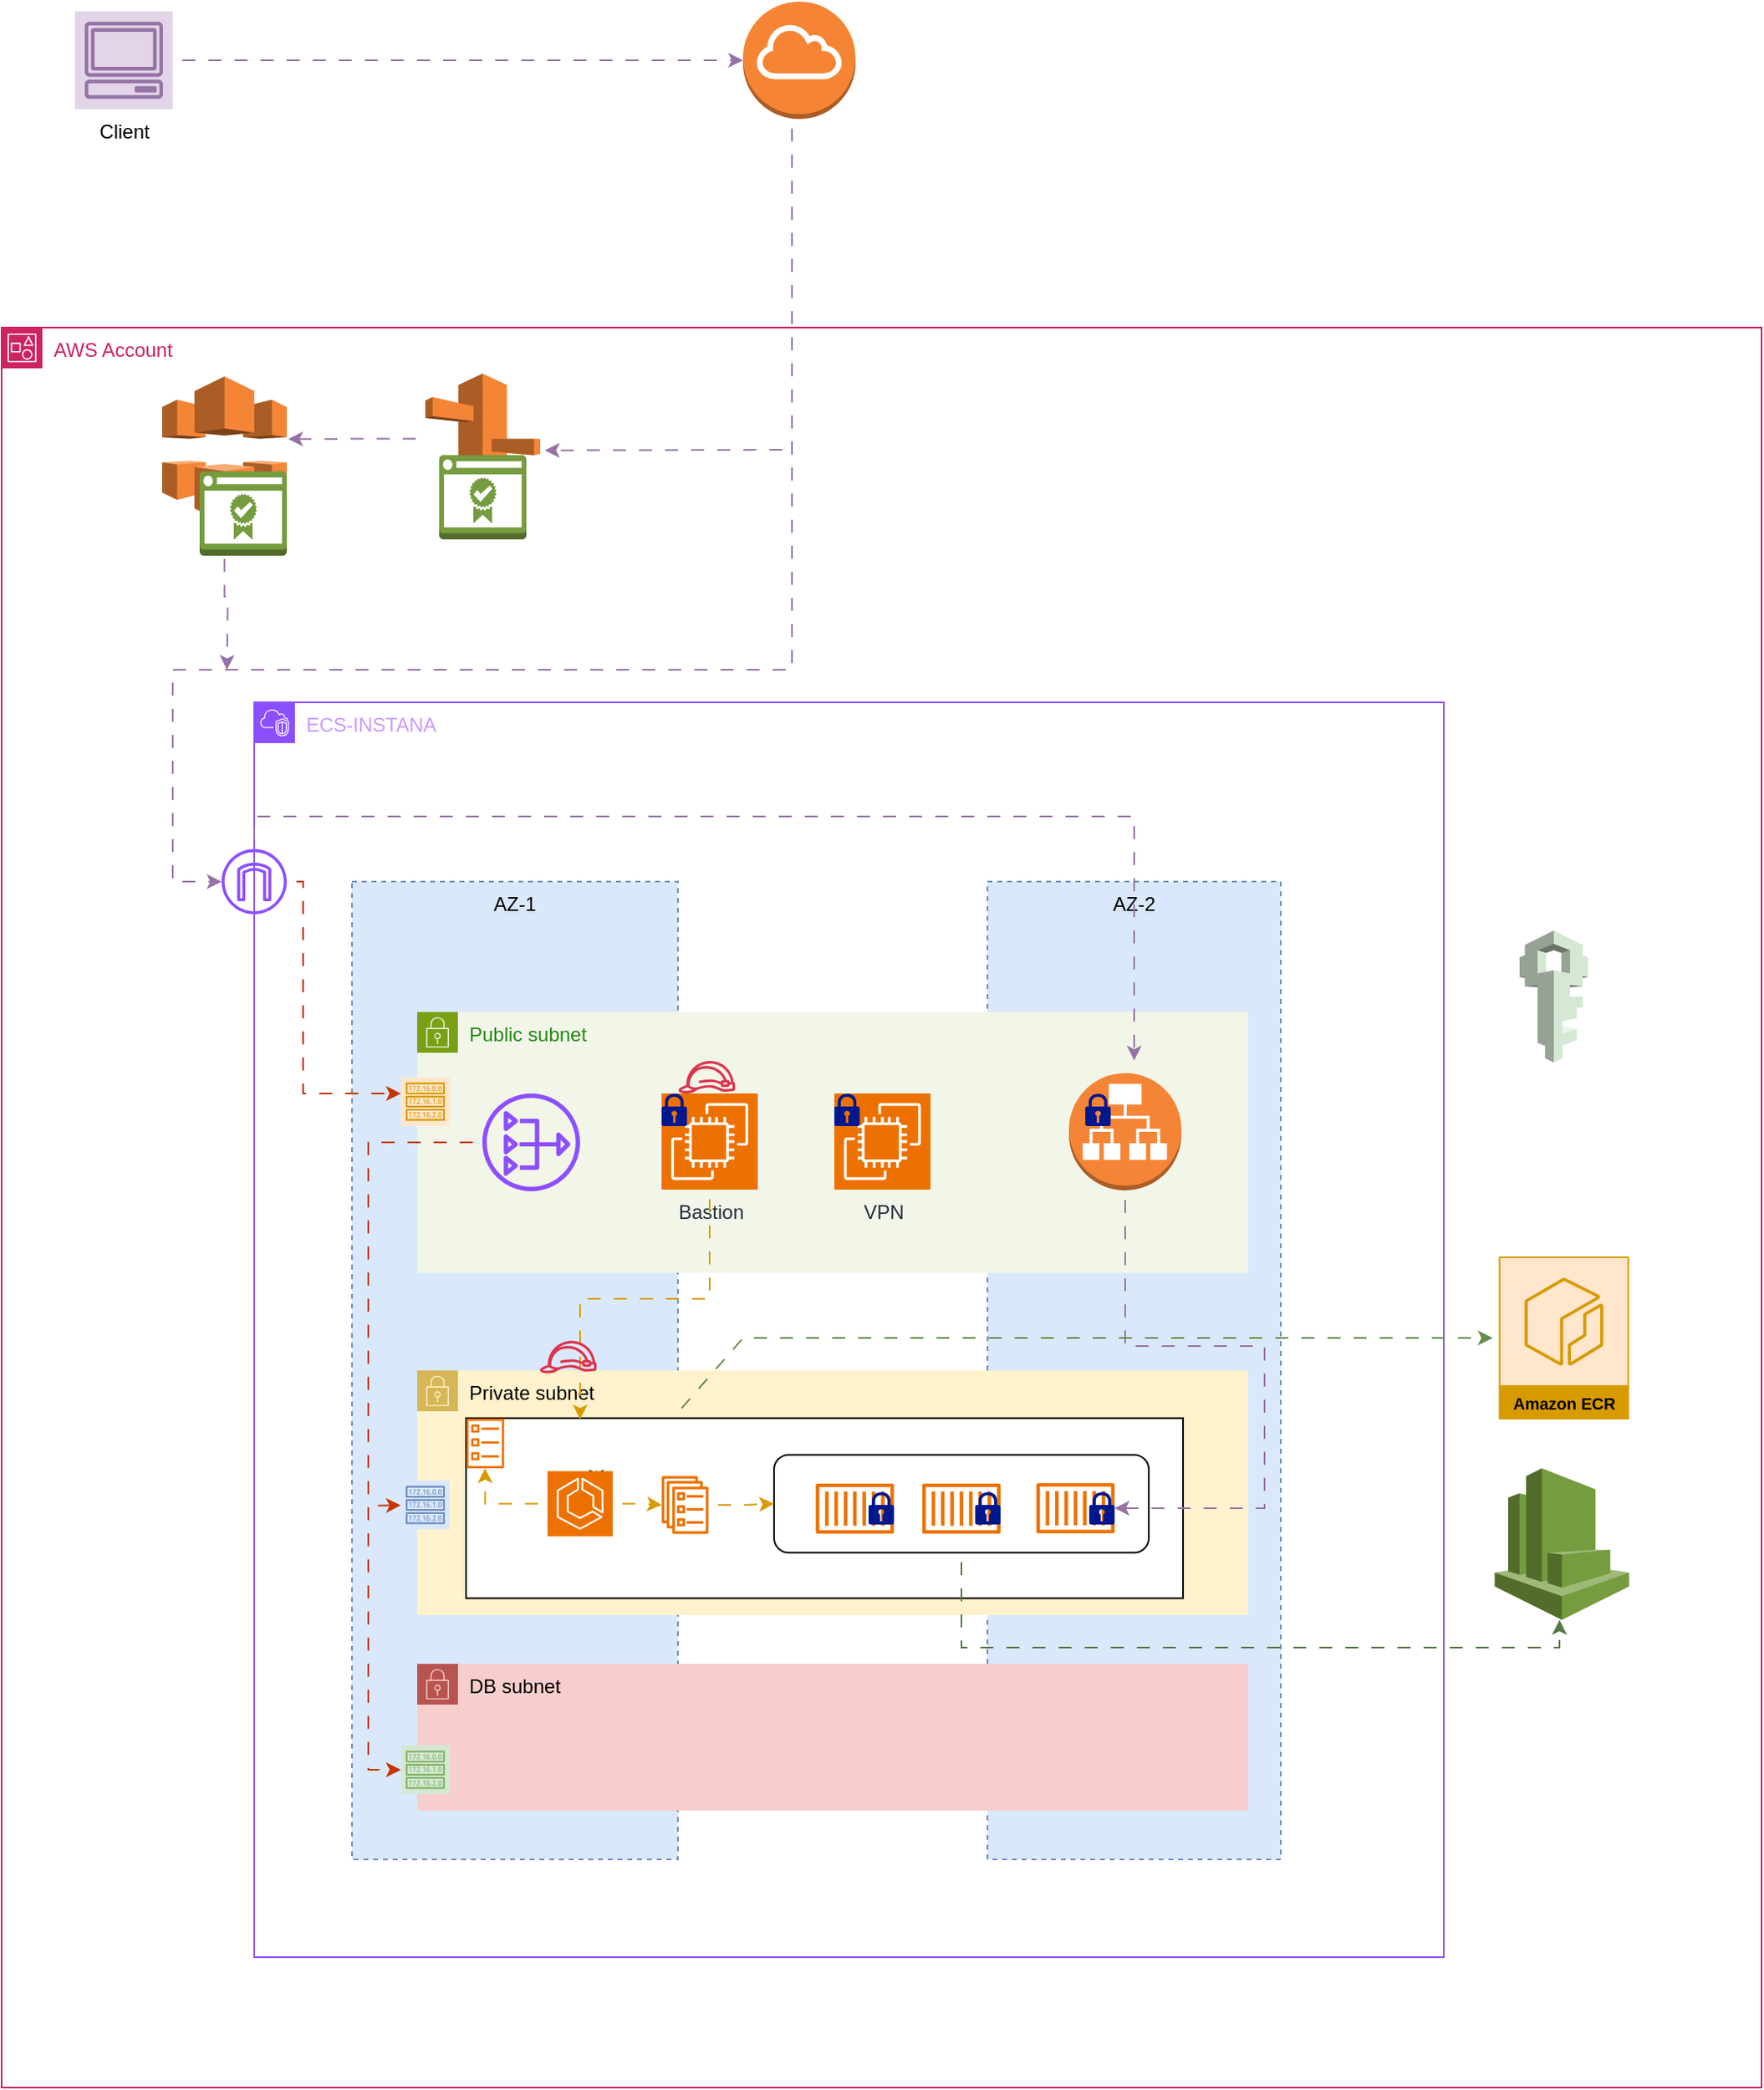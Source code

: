 <mxfile version="24.8.4">
  <diagram name="Page-1" id="fACdMcYVXWNAEVKJV7im">
    <mxGraphModel dx="1858" dy="1726" grid="1" gridSize="10" guides="1" tooltips="1" connect="1" arrows="1" fold="1" page="1" pageScale="1" pageWidth="850" pageHeight="1100" math="0" shadow="0">
      <root>
        <mxCell id="0" />
        <mxCell id="1" parent="0" />
        <mxCell id="ti-f4M6J5UE3nzPMXCEx-1" value="&lt;font color=&quot;#cc99ff&quot;&gt;ECS-INSTANA&lt;/font&gt;" style="points=[[0,0],[0.25,0],[0.5,0],[0.75,0],[1,0],[1,0.25],[1,0.5],[1,0.75],[1,1],[0.75,1],[0.5,1],[0.25,1],[0,1],[0,0.75],[0,0.5],[0,0.25]];outlineConnect=0;gradientColor=none;html=1;whiteSpace=wrap;fontSize=12;fontStyle=0;container=1;pointerEvents=0;collapsible=0;recursiveResize=0;shape=mxgraph.aws4.group;grIcon=mxgraph.aws4.group_vpc2;strokeColor=#8C4FFF;fillColor=none;verticalAlign=top;align=left;spacingLeft=30;fontColor=#AAB7B8;dashed=0;" parent="1" vertex="1">
          <mxGeometry x="40" y="310" width="730" height="770" as="geometry" />
        </mxCell>
        <mxCell id="ti-f4M6J5UE3nzPMXCEx-2" value="AZ-1" style="fillColor=#dae8fc;strokeColor=#6c8ebf;dashed=1;verticalAlign=top;fontStyle=0;whiteSpace=wrap;html=1;" parent="ti-f4M6J5UE3nzPMXCEx-1" vertex="1">
          <mxGeometry x="60" y="110" width="200" height="600" as="geometry" />
        </mxCell>
        <mxCell id="ti-f4M6J5UE3nzPMXCEx-3" value="AZ-2" style="fillColor=#dae8fc;strokeColor=#6c8ebf;dashed=1;verticalAlign=top;fontStyle=0;whiteSpace=wrap;html=1;" parent="ti-f4M6J5UE3nzPMXCEx-1" vertex="1">
          <mxGeometry x="450" y="110" width="180" height="600" as="geometry" />
        </mxCell>
        <mxCell id="ti-f4M6J5UE3nzPMXCEx-4" value="Public subnet" style="points=[[0,0],[0.25,0],[0.5,0],[0.75,0],[1,0],[1,0.25],[1,0.5],[1,0.75],[1,1],[0.75,1],[0.5,1],[0.25,1],[0,1],[0,0.75],[0,0.5],[0,0.25]];outlineConnect=0;gradientColor=none;html=1;whiteSpace=wrap;fontSize=12;fontStyle=0;container=1;pointerEvents=0;collapsible=0;recursiveResize=0;shape=mxgraph.aws4.group;grIcon=mxgraph.aws4.group_security_group;grStroke=0;strokeColor=#7AA116;fillColor=#F2F6E8;verticalAlign=top;align=left;spacingLeft=30;fontColor=#248814;dashed=0;" parent="ti-f4M6J5UE3nzPMXCEx-1" vertex="1">
          <mxGeometry x="100" y="190" width="510" height="160" as="geometry" />
        </mxCell>
        <mxCell id="ti-f4M6J5UE3nzPMXCEx-5" value="VPN" style="sketch=0;points=[[0,0,0],[0.25,0,0],[0.5,0,0],[0.75,0,0],[1,0,0],[0,1,0],[0.25,1,0],[0.5,1,0],[0.75,1,0],[1,1,0],[0,0.25,0],[0,0.5,0],[0,0.75,0],[1,0.25,0],[1,0.5,0],[1,0.75,0]];outlineConnect=0;fontColor=#232F3E;fillColor=#ED7100;strokeColor=#ffffff;dashed=0;verticalLabelPosition=bottom;verticalAlign=top;align=center;html=1;fontSize=12;fontStyle=0;aspect=fixed;shape=mxgraph.aws4.resourceIcon;resIcon=mxgraph.aws4.ec2;" parent="ti-f4M6J5UE3nzPMXCEx-4" vertex="1">
          <mxGeometry x="256" y="50" width="59" height="59" as="geometry" />
        </mxCell>
        <mxCell id="ti-f4M6J5UE3nzPMXCEx-6" value="" style="sketch=0;aspect=fixed;pointerEvents=1;shadow=0;dashed=0;html=1;strokeColor=none;labelPosition=center;verticalLabelPosition=bottom;verticalAlign=top;align=center;fillColor=#00188D;shape=mxgraph.mscae.enterprise.lock" parent="ti-f4M6J5UE3nzPMXCEx-4" vertex="1">
          <mxGeometry x="256" y="50" width="15.6" height="20" as="geometry" />
        </mxCell>
        <mxCell id="ti-f4M6J5UE3nzPMXCEx-7" value="Bastion" style="sketch=0;points=[[0,0,0],[0.25,0,0],[0.5,0,0],[0.75,0,0],[1,0,0],[0,1,0],[0.25,1,0],[0.5,1,0],[0.75,1,0],[1,1,0],[0,0.25,0],[0,0.5,0],[0,0.75,0],[1,0.25,0],[1,0.5,0],[1,0.75,0]];outlineConnect=0;fontColor=#232F3E;fillColor=#ED7100;strokeColor=#ffffff;dashed=0;verticalLabelPosition=bottom;verticalAlign=top;align=center;html=1;fontSize=12;fontStyle=0;aspect=fixed;shape=mxgraph.aws4.resourceIcon;resIcon=mxgraph.aws4.ec2;" parent="ti-f4M6J5UE3nzPMXCEx-4" vertex="1">
          <mxGeometry x="150" y="50" width="59" height="59" as="geometry" />
        </mxCell>
        <mxCell id="ti-f4M6J5UE3nzPMXCEx-8" value="" style="sketch=0;outlineConnect=0;fontColor=#232F3E;gradientColor=none;fillColor=#DD344C;strokeColor=none;dashed=0;verticalLabelPosition=bottom;verticalAlign=top;align=center;html=1;fontSize=12;fontStyle=0;aspect=fixed;pointerEvents=1;shape=mxgraph.aws4.role;" parent="ti-f4M6J5UE3nzPMXCEx-4" vertex="1">
          <mxGeometry x="160" y="30" width="35.46" height="20" as="geometry" />
        </mxCell>
        <mxCell id="ti-f4M6J5UE3nzPMXCEx-9" value="" style="sketch=0;aspect=fixed;pointerEvents=1;shadow=0;dashed=0;html=1;strokeColor=none;labelPosition=center;verticalLabelPosition=bottom;verticalAlign=top;align=center;fillColor=#00188D;shape=mxgraph.mscae.enterprise.lock" parent="ti-f4M6J5UE3nzPMXCEx-4" vertex="1">
          <mxGeometry x="150" y="50" width="15.6" height="20" as="geometry" />
        </mxCell>
        <mxCell id="ti-f4M6J5UE3nzPMXCEx-10" value="" style="sketch=0;outlineConnect=0;fontColor=#232F3E;gradientColor=none;fillColor=#8C4FFF;strokeColor=none;dashed=0;verticalLabelPosition=bottom;verticalAlign=top;align=center;html=1;fontSize=12;fontStyle=0;aspect=fixed;pointerEvents=1;shape=mxgraph.aws4.nat_gateway;" parent="ti-f4M6J5UE3nzPMXCEx-4" vertex="1">
          <mxGeometry x="40" y="50" width="60" height="60" as="geometry" />
        </mxCell>
        <mxCell id="ti-f4M6J5UE3nzPMXCEx-11" value="Private subnet" style="points=[[0,0],[0.25,0],[0.5,0],[0.75,0],[1,0],[1,0.25],[1,0.5],[1,0.75],[1,1],[0.75,1],[0.5,1],[0.25,1],[0,1],[0,0.75],[0,0.5],[0,0.25]];outlineConnect=0;html=1;whiteSpace=wrap;fontSize=12;fontStyle=0;container=1;pointerEvents=0;collapsible=0;recursiveResize=0;shape=mxgraph.aws4.group;grIcon=mxgraph.aws4.group_security_group;grStroke=0;strokeColor=#d6b656;fillColor=#fff2cc;verticalAlign=top;align=left;spacingLeft=30;dashed=0;" parent="ti-f4M6J5UE3nzPMXCEx-1" vertex="1">
          <mxGeometry x="100" y="410" width="510" height="150" as="geometry" />
        </mxCell>
        <mxCell id="ti-f4M6J5UE3nzPMXCEx-12" value="&#xa;&lt;span style=&quot;color: rgb(0, 0, 0); font-family: Helvetica; font-size: 12px; font-style: normal; font-variant-ligatures: normal; font-variant-caps: normal; font-weight: 400; letter-spacing: normal; orphans: 2; text-align: center; text-indent: 0px; text-transform: none; widows: 2; word-spacing: 0px; -webkit-text-stroke-width: 0px; white-space: nowrap; background-color: rgb(251, 251, 251); text-decoration-thickness: initial; text-decoration-style: initial; text-decoration-color: initial; display: inline !important; float: none;&quot;&gt;instana-ns&lt;/span&gt;&#xa;&#xa;" style="rounded=0;whiteSpace=wrap;html=1;" parent="ti-f4M6J5UE3nzPMXCEx-11" vertex="1">
          <mxGeometry x="30" y="29.25" width="440" height="110.5" as="geometry" />
        </mxCell>
        <mxCell id="ti-f4M6J5UE3nzPMXCEx-13" value="" style="rounded=1;whiteSpace=wrap;html=1;" parent="ti-f4M6J5UE3nzPMXCEx-11" vertex="1">
          <mxGeometry x="219" y="51.75" width="230" height="60" as="geometry" />
        </mxCell>
        <mxCell id="ti-f4M6J5UE3nzPMXCEx-14" value="" style="sketch=0;outlineConnect=0;fontColor=#232F3E;gradientColor=none;fillColor=#ED7100;strokeColor=none;dashed=0;verticalLabelPosition=bottom;verticalAlign=top;align=center;html=1;fontSize=12;fontStyle=0;aspect=fixed;pointerEvents=1;shape=mxgraph.aws4.container_1;" parent="ti-f4M6J5UE3nzPMXCEx-11" vertex="1">
          <mxGeometry x="244.6" y="69.25" width="48" height="31" as="geometry" />
        </mxCell>
        <mxCell id="ti-f4M6J5UE3nzPMXCEx-15" value="" style="sketch=0;outlineConnect=0;fontColor=#232F3E;gradientColor=none;fillColor=#ED7100;strokeColor=none;dashed=0;verticalLabelPosition=bottom;verticalAlign=top;align=center;html=1;fontSize=12;fontStyle=0;aspect=fixed;pointerEvents=1;shape=mxgraph.aws4.container_1;" parent="ti-f4M6J5UE3nzPMXCEx-11" vertex="1">
          <mxGeometry x="310" y="69.25" width="48" height="31" as="geometry" />
        </mxCell>
        <mxCell id="ti-f4M6J5UE3nzPMXCEx-16" value="" style="sketch=0;outlineConnect=0;fontColor=#232F3E;gradientColor=none;fillColor=#ED7100;strokeColor=none;dashed=0;verticalLabelPosition=bottom;verticalAlign=top;align=center;html=1;fontSize=12;fontStyle=0;aspect=fixed;pointerEvents=1;shape=mxgraph.aws4.container_1;" parent="ti-f4M6J5UE3nzPMXCEx-11" vertex="1">
          <mxGeometry x="380" y="69" width="48" height="31" as="geometry" />
        </mxCell>
        <mxCell id="ti-f4M6J5UE3nzPMXCEx-17" value="" style="sketch=0;aspect=fixed;pointerEvents=1;shadow=0;dashed=0;html=1;strokeColor=none;labelPosition=center;verticalLabelPosition=bottom;verticalAlign=top;align=center;fillColor=#00188D;shape=mxgraph.mscae.enterprise.lock" parent="ti-f4M6J5UE3nzPMXCEx-11" vertex="1">
          <mxGeometry x="277" y="74.5" width="15.6" height="20" as="geometry" />
        </mxCell>
        <mxCell id="ti-f4M6J5UE3nzPMXCEx-18" value="" style="sketch=0;aspect=fixed;pointerEvents=1;shadow=0;dashed=0;html=1;strokeColor=none;labelPosition=center;verticalLabelPosition=bottom;verticalAlign=top;align=center;fillColor=#00188D;shape=mxgraph.mscae.enterprise.lock" parent="ti-f4M6J5UE3nzPMXCEx-11" vertex="1">
          <mxGeometry x="342.4" y="74.5" width="15.6" height="20" as="geometry" />
        </mxCell>
        <mxCell id="ti-f4M6J5UE3nzPMXCEx-19" value="" style="sketch=0;aspect=fixed;pointerEvents=1;shadow=0;dashed=0;html=1;strokeColor=none;labelPosition=center;verticalLabelPosition=bottom;verticalAlign=top;align=center;fillColor=#00188D;shape=mxgraph.mscae.enterprise.lock" parent="ti-f4M6J5UE3nzPMXCEx-11" vertex="1">
          <mxGeometry x="412.4" y="74.5" width="15.6" height="20" as="geometry" />
        </mxCell>
        <mxCell id="ti-f4M6J5UE3nzPMXCEx-20" value="" style="edgeStyle=orthogonalEdgeStyle;rounded=0;orthogonalLoop=1;jettySize=auto;html=1;flowAnimation=1;fillColor=#ffe6cc;strokeColor=#d79b00;" parent="ti-f4M6J5UE3nzPMXCEx-11" source="ti-f4M6J5UE3nzPMXCEx-23" target="ti-f4M6J5UE3nzPMXCEx-24" edge="1">
          <mxGeometry relative="1" as="geometry" />
        </mxCell>
        <mxCell id="ti-f4M6J5UE3nzPMXCEx-21" value="" style="edgeStyle=orthogonalEdgeStyle;rounded=0;orthogonalLoop=1;jettySize=auto;html=1;flowAnimation=1;fillColor=#ffe6cc;strokeColor=#d79b00;" parent="ti-f4M6J5UE3nzPMXCEx-11" source="ti-f4M6J5UE3nzPMXCEx-23" target="ti-f4M6J5UE3nzPMXCEx-26" edge="1">
          <mxGeometry relative="1" as="geometry" />
        </mxCell>
        <mxCell id="ti-f4M6J5UE3nzPMXCEx-22" style="edgeStyle=orthogonalEdgeStyle;rounded=0;orthogonalLoop=1;jettySize=auto;html=1;exitX=0.75;exitY=0;exitDx=0;exitDy=0;exitPerimeter=0;" parent="ti-f4M6J5UE3nzPMXCEx-11" source="ti-f4M6J5UE3nzPMXCEx-23" edge="1">
          <mxGeometry relative="1" as="geometry">
            <mxPoint x="110" y="70" as="targetPoint" />
          </mxGeometry>
        </mxCell>
        <mxCell id="ti-f4M6J5UE3nzPMXCEx-23" value="" style="sketch=0;points=[[0,0,0],[0.25,0,0],[0.5,0,0],[0.75,0,0],[1,0,0],[0,1,0],[0.25,1,0],[0.5,1,0],[0.75,1,0],[1,1,0],[0,0.25,0],[0,0.5,0],[0,0.75,0],[1,0.25,0],[1,0.5,0],[1,0.75,0]];outlineConnect=0;fontColor=#232F3E;fillColor=#ED7100;strokeColor=#ffffff;dashed=0;verticalLabelPosition=bottom;verticalAlign=top;align=center;html=1;fontSize=12;fontStyle=0;aspect=fixed;shape=mxgraph.aws4.resourceIcon;resIcon=mxgraph.aws4.ecs;" parent="ti-f4M6J5UE3nzPMXCEx-11" vertex="1">
          <mxGeometry x="80" y="61.75" width="40" height="40" as="geometry" />
        </mxCell>
        <mxCell id="ti-f4M6J5UE3nzPMXCEx-24" value="" style="sketch=0;outlineConnect=0;fontColor=#232F3E;gradientColor=none;fillColor=#ED7100;strokeColor=none;dashed=0;verticalLabelPosition=bottom;verticalAlign=top;align=center;html=1;fontSize=12;fontStyle=0;aspect=fixed;pointerEvents=1;shape=mxgraph.aws4.ecs_task;" parent="ti-f4M6J5UE3nzPMXCEx-11" vertex="1">
          <mxGeometry x="30" y="29.5" width="23.51" height="30.5" as="geometry" />
        </mxCell>
        <mxCell id="ti-f4M6J5UE3nzPMXCEx-25" value="" style="edgeStyle=orthogonalEdgeStyle;rounded=0;orthogonalLoop=1;jettySize=auto;html=1;entryX=0;entryY=0.5;entryDx=0;entryDy=0;flowAnimation=1;fillColor=#ffe6cc;strokeColor=#d79b00;" parent="ti-f4M6J5UE3nzPMXCEx-11" source="ti-f4M6J5UE3nzPMXCEx-26" target="ti-f4M6J5UE3nzPMXCEx-13" edge="1">
          <mxGeometry relative="1" as="geometry" />
        </mxCell>
        <mxCell id="ti-f4M6J5UE3nzPMXCEx-26" value="" style="sketch=0;outlineConnect=0;fontColor=#232F3E;gradientColor=none;fillColor=#ED7100;strokeColor=none;dashed=0;verticalLabelPosition=bottom;verticalAlign=top;align=center;html=1;fontSize=12;fontStyle=0;aspect=fixed;pointerEvents=1;shape=mxgraph.aws4.ecs_service;" parent="ti-f4M6J5UE3nzPMXCEx-11" vertex="1">
          <mxGeometry x="150" y="64.75" width="28.84" height="35.5" as="geometry" />
        </mxCell>
        <mxCell id="ti-f4M6J5UE3nzPMXCEx-27" value="" style="sketch=0;outlineConnect=0;strokeColor=#6c8ebf;fillColor=#dae8fc;dashed=0;verticalLabelPosition=bottom;verticalAlign=top;align=center;html=1;fontSize=12;fontStyle=0;aspect=fixed;shape=mxgraph.aws4.resourceIcon;resIcon=mxgraph.aws4.route_table;" parent="ti-f4M6J5UE3nzPMXCEx-11" vertex="1">
          <mxGeometry x="-10" y="67.5" width="30" height="30" as="geometry" />
        </mxCell>
        <mxCell id="ti-f4M6J5UE3nzPMXCEx-28" value="DB subnet" style="points=[[0,0],[0.25,0],[0.5,0],[0.75,0],[1,0],[1,0.25],[1,0.5],[1,0.75],[1,1],[0.75,1],[0.5,1],[0.25,1],[0,1],[0,0.75],[0,0.5],[0,0.25]];outlineConnect=0;html=1;whiteSpace=wrap;fontSize=12;fontStyle=0;container=1;pointerEvents=0;collapsible=0;recursiveResize=0;shape=mxgraph.aws4.group;grIcon=mxgraph.aws4.group_security_group;grStroke=0;strokeColor=#b85450;fillColor=#f8cecc;verticalAlign=top;align=left;spacingLeft=30;dashed=0;" parent="ti-f4M6J5UE3nzPMXCEx-1" vertex="1">
          <mxGeometry x="100" y="590" width="510" height="90" as="geometry" />
        </mxCell>
        <mxCell id="ti-f4M6J5UE3nzPMXCEx-29" value="" style="sketch=0;outlineConnect=0;strokeColor=#82b366;fillColor=#d5e8d4;dashed=0;verticalLabelPosition=bottom;verticalAlign=top;align=center;html=1;fontSize=12;fontStyle=0;aspect=fixed;shape=mxgraph.aws4.resourceIcon;resIcon=mxgraph.aws4.route_table;" parent="ti-f4M6J5UE3nzPMXCEx-28" vertex="1">
          <mxGeometry x="-10" y="50" width="30" height="30" as="geometry" />
        </mxCell>
        <mxCell id="ti-f4M6J5UE3nzPMXCEx-30" value="" style="sketch=0;outlineConnect=0;fontColor=#232F3E;gradientColor=none;fillColor=#8C4FFF;strokeColor=none;dashed=0;verticalLabelPosition=bottom;verticalAlign=top;align=center;html=1;fontSize=12;fontStyle=0;aspect=fixed;pointerEvents=1;shape=mxgraph.aws4.internet_gateway;" parent="ti-f4M6J5UE3nzPMXCEx-1" vertex="1">
          <mxGeometry x="-20" y="90" width="40" height="40" as="geometry" />
        </mxCell>
        <mxCell id="ti-f4M6J5UE3nzPMXCEx-31" value="" style="outlineConnect=0;dashed=0;verticalLabelPosition=bottom;verticalAlign=top;align=center;html=1;shape=mxgraph.aws3.application_load_balancer;fillColor=#F58536;gradientColor=none;" parent="ti-f4M6J5UE3nzPMXCEx-1" vertex="1">
          <mxGeometry x="500" y="227.5" width="69" height="72" as="geometry" />
        </mxCell>
        <mxCell id="ti-f4M6J5UE3nzPMXCEx-32" value="" style="sketch=0;aspect=fixed;pointerEvents=1;shadow=0;dashed=0;html=1;strokeColor=none;labelPosition=center;verticalLabelPosition=bottom;verticalAlign=top;align=center;fillColor=#00188D;shape=mxgraph.mscae.enterprise.lock" parent="ti-f4M6J5UE3nzPMXCEx-1" vertex="1">
          <mxGeometry x="510" y="240" width="15.6" height="20" as="geometry" />
        </mxCell>
        <mxCell id="ti-f4M6J5UE3nzPMXCEx-33" style="edgeStyle=orthogonalEdgeStyle;rounded=0;orthogonalLoop=1;jettySize=auto;html=1;flowAnimation=1;fillColor=#ffe6cc;strokeColor=#d79b00;" parent="ti-f4M6J5UE3nzPMXCEx-1" source="ti-f4M6J5UE3nzPMXCEx-7" edge="1">
          <mxGeometry relative="1" as="geometry">
            <mxPoint x="200" y="440" as="targetPoint" />
            <Array as="points">
              <mxPoint x="280" y="366" />
              <mxPoint x="200" y="366" />
              <mxPoint x="200" y="440" />
            </Array>
          </mxGeometry>
        </mxCell>
        <mxCell id="ti-f4M6J5UE3nzPMXCEx-34" style="edgeStyle=orthogonalEdgeStyle;rounded=0;orthogonalLoop=1;jettySize=auto;html=1;entryX=1;entryY=0.5;entryDx=0;entryDy=0;entryPerimeter=0;flowAnimation=1;fillColor=#e1d5e7;strokeColor=#9673a6;" parent="ti-f4M6J5UE3nzPMXCEx-1" source="ti-f4M6J5UE3nzPMXCEx-31" target="ti-f4M6J5UE3nzPMXCEx-19" edge="1">
          <mxGeometry relative="1" as="geometry">
            <Array as="points">
              <mxPoint x="535" y="395" />
              <mxPoint x="620" y="395" />
              <mxPoint x="620" y="495" />
            </Array>
          </mxGeometry>
        </mxCell>
        <mxCell id="ti-f4M6J5UE3nzPMXCEx-35" value="" style="sketch=0;outlineConnect=0;strokeColor=#d79b00;fillColor=#ffe6cc;dashed=0;verticalLabelPosition=bottom;verticalAlign=top;align=center;html=1;fontSize=12;fontStyle=0;aspect=fixed;shape=mxgraph.aws4.resourceIcon;resIcon=mxgraph.aws4.route_table;" parent="ti-f4M6J5UE3nzPMXCEx-1" vertex="1">
          <mxGeometry x="90" y="230" width="30" height="30" as="geometry" />
        </mxCell>
        <mxCell id="ti-f4M6J5UE3nzPMXCEx-36" style="edgeStyle=orthogonalEdgeStyle;rounded=0;orthogonalLoop=1;jettySize=auto;html=1;flowAnimation=1;fillColor=#fa6800;strokeColor=#C73500;" parent="ti-f4M6J5UE3nzPMXCEx-1" source="ti-f4M6J5UE3nzPMXCEx-30" edge="1">
          <mxGeometry relative="1" as="geometry">
            <mxPoint x="90" y="240" as="targetPoint" />
            <Array as="points">
              <mxPoint x="30" y="110" />
              <mxPoint x="30" y="240" />
            </Array>
          </mxGeometry>
        </mxCell>
        <mxCell id="ti-f4M6J5UE3nzPMXCEx-37" style="edgeStyle=orthogonalEdgeStyle;rounded=0;orthogonalLoop=1;jettySize=auto;html=1;flowAnimation=1;fillColor=#fa6800;strokeColor=#C73500;" parent="ti-f4M6J5UE3nzPMXCEx-1" source="ti-f4M6J5UE3nzPMXCEx-10" target="ti-f4M6J5UE3nzPMXCEx-29" edge="1">
          <mxGeometry relative="1" as="geometry">
            <Array as="points">
              <mxPoint x="70" y="270" />
              <mxPoint x="70" y="655" />
            </Array>
          </mxGeometry>
        </mxCell>
        <mxCell id="ti-f4M6J5UE3nzPMXCEx-38" value="" style="endArrow=classic;html=1;rounded=0;flowAnimation=1;fillColor=#fa6800;strokeColor=#C73500;" parent="ti-f4M6J5UE3nzPMXCEx-1" target="ti-f4M6J5UE3nzPMXCEx-27" edge="1">
          <mxGeometry width="50" height="50" relative="1" as="geometry">
            <mxPoint x="70" y="493" as="sourcePoint" />
            <mxPoint x="90" y="491" as="targetPoint" />
          </mxGeometry>
        </mxCell>
        <mxCell id="pMOi_XF-8UtQK-ovZ_T8-10" style="edgeStyle=orthogonalEdgeStyle;rounded=0;orthogonalLoop=1;jettySize=auto;html=1;entryX=0.5;entryY=0.183;entryDx=0;entryDy=0;entryPerimeter=0;flowAnimation=1;fillColor=#e1d5e7;strokeColor=#9673a6;" edge="1" parent="ti-f4M6J5UE3nzPMXCEx-1" source="ti-f4M6J5UE3nzPMXCEx-30" target="ti-f4M6J5UE3nzPMXCEx-3">
          <mxGeometry relative="1" as="geometry">
            <Array as="points">
              <mxPoint y="70" />
              <mxPoint x="540" y="70" />
            </Array>
          </mxGeometry>
        </mxCell>
        <mxCell id="ti-f4M6J5UE3nzPMXCEx-44" style="edgeStyle=orthogonalEdgeStyle;rounded=0;orthogonalLoop=1;jettySize=auto;html=1;fillColor=#e1d5e7;strokeColor=#9673a6;flowAnimation=1;" parent="1" source="ti-f4M6J5UE3nzPMXCEx-45" target="ti-f4M6J5UE3nzPMXCEx-30" edge="1">
          <mxGeometry relative="1" as="geometry">
            <Array as="points">
              <mxPoint x="370" y="290" />
              <mxPoint x="-10" y="290" />
              <mxPoint x="-10" y="420" />
            </Array>
          </mxGeometry>
        </mxCell>
        <mxCell id="ti-f4M6J5UE3nzPMXCEx-45" value="" style="outlineConnect=0;dashed=0;verticalLabelPosition=bottom;verticalAlign=top;align=center;html=1;shape=mxgraph.aws3.internet_gateway;fillColor=#F58534;gradientColor=none;" parent="1" vertex="1">
          <mxGeometry x="340" y="-120" width="69" height="72" as="geometry" />
        </mxCell>
        <mxCell id="ti-f4M6J5UE3nzPMXCEx-48" value="" style="outlineConnect=0;dashed=0;verticalLabelPosition=bottom;verticalAlign=top;align=center;html=1;shape=mxgraph.aws3.cloudwatch;fillColor=#759C3E;gradientColor=none;" parent="1" vertex="1">
          <mxGeometry x="801.25" y="780" width="82.5" height="93" as="geometry" />
        </mxCell>
        <mxCell id="ti-f4M6J5UE3nzPMXCEx-49" style="edgeStyle=orthogonalEdgeStyle;rounded=0;orthogonalLoop=1;jettySize=auto;html=1;exitX=0.5;exitY=1;exitDx=0;exitDy=0;flowAnimation=1;fillColor=#d5e8d4;strokeColor=#577844;" parent="1" source="ti-f4M6J5UE3nzPMXCEx-13" target="ti-f4M6J5UE3nzPMXCEx-48" edge="1">
          <mxGeometry relative="1" as="geometry">
            <mxPoint x="474" y="840" as="sourcePoint" />
            <Array as="points">
              <mxPoint x="474" y="890" />
              <mxPoint x="841" y="890" />
            </Array>
          </mxGeometry>
        </mxCell>
        <mxCell id="ti-f4M6J5UE3nzPMXCEx-51" value="Amazon ECR" style="sketch=0;outlineConnect=0;strokeColor=#d79b00;fillColor=#ffe6cc;dashed=0;verticalLabelPosition=middle;verticalAlign=bottom;align=center;html=1;whiteSpace=wrap;fontSize=10;fontStyle=1;spacing=3;shape=mxgraph.aws4.productIcon;prIcon=mxgraph.aws4.ecr;" parent="1" vertex="1">
          <mxGeometry x="803.75" y="650" width="80" height="100" as="geometry" />
        </mxCell>
        <mxCell id="ti-f4M6J5UE3nzPMXCEx-52" value="" style="endArrow=classic;html=1;rounded=0;exitX=0.992;exitY=0.546;exitDx=0;exitDy=0;exitPerimeter=0;fillColor=#d5e8d4;strokeColor=#668C4F;flowAnimation=1;" parent="1" source="ti-f4M6J5UE3nzPMXCEx-2" edge="1">
          <mxGeometry width="50" height="50" relative="1" as="geometry">
            <mxPoint x="550" y="530" as="sourcePoint" />
            <mxPoint x="800" y="700" as="targetPoint" />
            <Array as="points">
              <mxPoint x="340" y="700" />
              <mxPoint x="520" y="700" />
            </Array>
          </mxGeometry>
        </mxCell>
        <mxCell id="pMOi_XF-8UtQK-ovZ_T8-1" value="AWS Account" style="points=[[0,0],[0.25,0],[0.5,0],[0.75,0],[1,0],[1,0.25],[1,0.5],[1,0.75],[1,1],[0.75,1],[0.5,1],[0.25,1],[0,1],[0,0.75],[0,0.5],[0,0.25]];outlineConnect=0;gradientColor=none;html=1;whiteSpace=wrap;fontSize=12;fontStyle=0;container=1;pointerEvents=0;collapsible=0;recursiveResize=0;shape=mxgraph.aws4.group;grIcon=mxgraph.aws4.group_account;strokeColor=#CD2264;fillColor=none;verticalAlign=top;align=left;spacingLeft=30;fontColor=#CD2264;dashed=0;" vertex="1" parent="1">
          <mxGeometry x="-115" y="80" width="1080" height="1080" as="geometry" />
        </mxCell>
        <mxCell id="pMOi_XF-8UtQK-ovZ_T8-2" value="" style="sketch=0;outlineConnect=0;fontColor=#232F3E;gradientColor=none;fillColor=#DD344C;strokeColor=none;dashed=0;verticalLabelPosition=bottom;verticalAlign=top;align=center;html=1;fontSize=12;fontStyle=0;aspect=fixed;pointerEvents=1;shape=mxgraph.aws4.role;" vertex="1" parent="pMOi_XF-8UtQK-ovZ_T8-1">
          <mxGeometry x="330" y="621.75" width="35.45" height="20" as="geometry" />
        </mxCell>
        <mxCell id="pMOi_XF-8UtQK-ovZ_T8-4" value="" style="outlineConnect=0;dashed=0;verticalLabelPosition=bottom;verticalAlign=top;align=center;html=1;shape=mxgraph.aws3.iam;fillColor=#d5e8d4;strokeColor=#82b366;" vertex="1" parent="pMOi_XF-8UtQK-ovZ_T8-1">
          <mxGeometry x="931.5" y="370" width="42" height="81" as="geometry" />
        </mxCell>
        <mxCell id="ti-f4M6J5UE3nzPMXCEx-42" value="" style="outlineConnect=0;dashed=0;verticalLabelPosition=bottom;verticalAlign=top;align=center;html=1;shape=mxgraph.aws3.route_53;fillColor=#F58536;gradientColor=none;" parent="pMOi_XF-8UtQK-ovZ_T8-1" vertex="1">
          <mxGeometry x="260" y="28.25" width="70.5" height="80" as="geometry" />
        </mxCell>
        <mxCell id="pMOi_XF-8UtQK-ovZ_T8-9" style="edgeStyle=orthogonalEdgeStyle;rounded=0;orthogonalLoop=1;jettySize=auto;html=1;fillColor=#e1d5e7;strokeColor=#9673a6;flowAnimation=1;" edge="1" parent="pMOi_XF-8UtQK-ovZ_T8-1" source="ti-f4M6J5UE3nzPMXCEx-40">
          <mxGeometry relative="1" as="geometry">
            <mxPoint x="138.25" y="210" as="targetPoint" />
          </mxGeometry>
        </mxCell>
        <mxCell id="ti-f4M6J5UE3nzPMXCEx-40" value="" style="outlineConnect=0;dashed=0;verticalLabelPosition=bottom;verticalAlign=top;align=center;html=1;shape=mxgraph.aws3.cloudfront;fillColor=#F58536;gradientColor=none;" parent="pMOi_XF-8UtQK-ovZ_T8-1" vertex="1">
          <mxGeometry x="98.5" y="30" width="76.5" height="90" as="geometry" />
        </mxCell>
        <mxCell id="ti-f4M6J5UE3nzPMXCEx-50" value="" style="outlineConnect=0;dashed=0;verticalLabelPosition=bottom;verticalAlign=top;align=center;html=1;shape=mxgraph.aws3.certificate_manager_2;fillColor=#759C3E;gradientColor=none;" parent="pMOi_XF-8UtQK-ovZ_T8-1" vertex="1">
          <mxGeometry x="268.5" y="78.25" width="53.5" height="51.75" as="geometry" />
        </mxCell>
        <mxCell id="pMOi_XF-8UtQK-ovZ_T8-5" value="" style="outlineConnect=0;dashed=0;verticalLabelPosition=bottom;verticalAlign=top;align=center;html=1;shape=mxgraph.aws3.certificate_manager_2;fillColor=#759C3E;gradientColor=none;" vertex="1" parent="pMOi_XF-8UtQK-ovZ_T8-1">
          <mxGeometry x="121.5" y="88.25" width="53.5" height="51.75" as="geometry" />
        </mxCell>
        <mxCell id="pMOi_XF-8UtQK-ovZ_T8-8" style="edgeStyle=orthogonalEdgeStyle;rounded=0;orthogonalLoop=1;jettySize=auto;html=1;entryX=1.011;entryY=0.427;entryDx=0;entryDy=0;entryPerimeter=0;flowAnimation=1;fillColor=#e1d5e7;strokeColor=#9673a6;" edge="1" parent="pMOi_XF-8UtQK-ovZ_T8-1" source="ti-f4M6J5UE3nzPMXCEx-42" target="ti-f4M6J5UE3nzPMXCEx-40">
          <mxGeometry relative="1" as="geometry" />
        </mxCell>
        <mxCell id="pMOi_XF-8UtQK-ovZ_T8-6" value="" style="endArrow=classic;html=1;rounded=0;entryX=1.04;entryY=0.589;entryDx=0;entryDy=0;entryPerimeter=0;flowAnimation=1;fillColor=#e1d5e7;strokeColor=#9673a6;" edge="1" parent="1" target="ti-f4M6J5UE3nzPMXCEx-42">
          <mxGeometry width="50" height="50" relative="1" as="geometry">
            <mxPoint x="370" y="155" as="sourcePoint" />
            <mxPoint x="430" y="160" as="targetPoint" />
          </mxGeometry>
        </mxCell>
        <mxCell id="pMOi_XF-8UtQK-ovZ_T8-12" value="Client" style="sketch=0;outlineConnect=0;strokeColor=#9673a6;fillColor=#e1d5e7;dashed=0;verticalLabelPosition=bottom;verticalAlign=top;align=center;html=1;fontSize=12;fontStyle=0;aspect=fixed;shape=mxgraph.aws4.resourceIcon;resIcon=mxgraph.aws4.client;" vertex="1" parent="1">
          <mxGeometry x="-70" y="-114" width="60" height="60" as="geometry" />
        </mxCell>
        <mxCell id="pMOi_XF-8UtQK-ovZ_T8-15" style="edgeStyle=orthogonalEdgeStyle;rounded=0;orthogonalLoop=1;jettySize=auto;html=1;entryX=0;entryY=0.5;entryDx=0;entryDy=0;entryPerimeter=0;flowAnimation=1;fillColor=#e1d5e7;strokeColor=#9673a6;" edge="1" parent="1" source="pMOi_XF-8UtQK-ovZ_T8-12" target="ti-f4M6J5UE3nzPMXCEx-45">
          <mxGeometry relative="1" as="geometry" />
        </mxCell>
      </root>
    </mxGraphModel>
  </diagram>
</mxfile>
